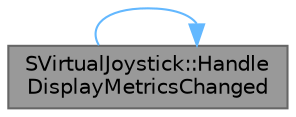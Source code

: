 digraph "SVirtualJoystick::HandleDisplayMetricsChanged"
{
 // INTERACTIVE_SVG=YES
 // LATEX_PDF_SIZE
  bgcolor="transparent";
  edge [fontname=Helvetica,fontsize=10,labelfontname=Helvetica,labelfontsize=10];
  node [fontname=Helvetica,fontsize=10,shape=box,height=0.2,width=0.4];
  rankdir="LR";
  Node1 [id="Node000001",label="SVirtualJoystick::Handle\lDisplayMetricsChanged",height=0.2,width=0.4,color="gray40", fillcolor="grey60", style="filled", fontcolor="black",tooltip="Callback for handling display metrics changes."];
  Node1 -> Node1 [id="edge1_Node000001_Node000001",color="steelblue1",style="solid",tooltip=" "];
}
